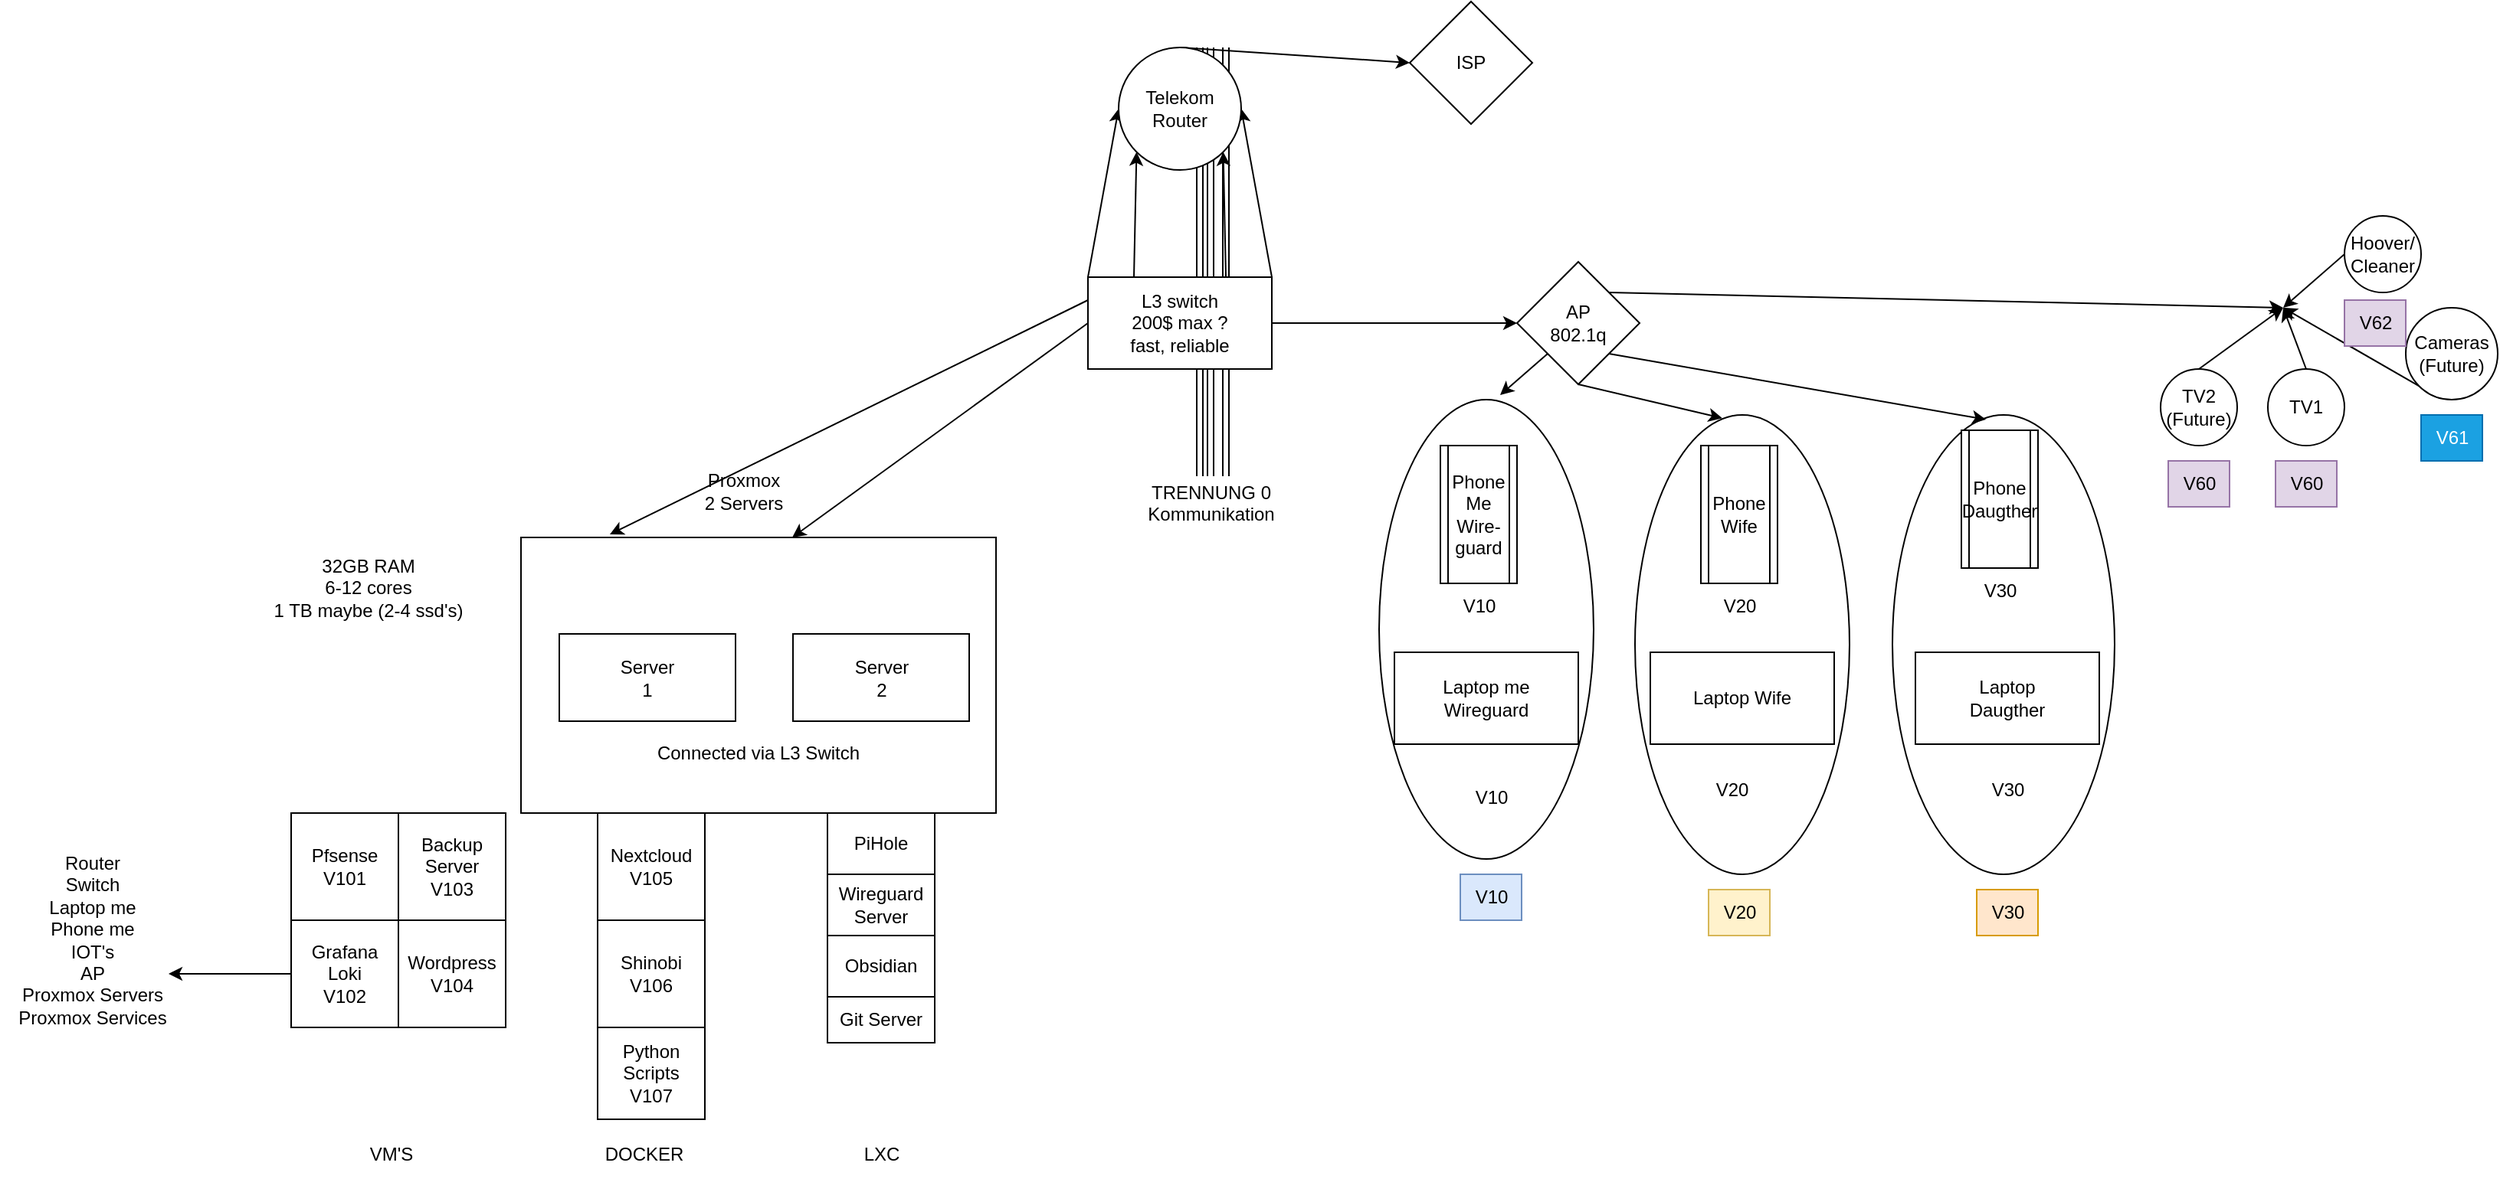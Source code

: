 <mxfile version="24.6.3" type="github">
  <diagram name="Seite-1" id="RwtbkHIzHLmDUBqfZZSh">
    <mxGraphModel dx="1981" dy="602" grid="1" gridSize="10" guides="1" tooltips="1" connect="1" arrows="1" fold="1" page="1" pageScale="1" pageWidth="827" pageHeight="1169" math="0" shadow="0">
      <root>
        <mxCell id="0" />
        <mxCell id="1" parent="0" />
        <mxCell id="YhDyGu8W53t1k5ZHfjgd-49" value="" style="ellipse;whiteSpace=wrap;html=1;" vertex="1" parent="1">
          <mxGeometry x="530" y="260" width="140" height="300" as="geometry" />
        </mxCell>
        <mxCell id="YhDyGu8W53t1k5ZHfjgd-50" value="" style="ellipse;whiteSpace=wrap;html=1;" vertex="1" parent="1">
          <mxGeometry x="697" y="270" width="140" height="300" as="geometry" />
        </mxCell>
        <mxCell id="YhDyGu8W53t1k5ZHfjgd-51" value="" style="ellipse;whiteSpace=wrap;html=1;" vertex="1" parent="1">
          <mxGeometry x="865" y="270" width="145" height="300" as="geometry" />
        </mxCell>
        <mxCell id="YhDyGu8W53t1k5ZHfjgd-13" value="" style="orthogonalLoop=1;jettySize=auto;html=1;rounded=0;targetPerimeterSpacing=15;shape=link;" edge="1" parent="1">
          <mxGeometry width="80" relative="1" as="geometry">
            <mxPoint x="413" y="30" as="sourcePoint" />
            <mxPoint x="413" y="310" as="targetPoint" />
          </mxGeometry>
        </mxCell>
        <mxCell id="YhDyGu8W53t1k5ZHfjgd-15" value="" style="orthogonalLoop=1;jettySize=auto;html=1;rounded=0;targetPerimeterSpacing=15;shape=link;" edge="1" parent="1">
          <mxGeometry width="80" relative="1" as="geometry">
            <mxPoint x="420" y="30" as="sourcePoint" />
            <mxPoint x="420" y="310" as="targetPoint" />
          </mxGeometry>
        </mxCell>
        <mxCell id="YhDyGu8W53t1k5ZHfjgd-16" value="" style="orthogonalLoop=1;jettySize=auto;html=1;rounded=0;targetPerimeterSpacing=15;shape=link;" edge="1" parent="1">
          <mxGeometry width="80" relative="1" as="geometry">
            <mxPoint x="430" y="30" as="sourcePoint" />
            <mxPoint x="430" y="310" as="targetPoint" />
          </mxGeometry>
        </mxCell>
        <mxCell id="YhDyGu8W53t1k5ZHfjgd-6" style="edgeStyle=none;rounded=0;orthogonalLoop=1;jettySize=auto;html=1;exitX=0;exitY=0;exitDx=0;exitDy=0;entryX=0;entryY=0.5;entryDx=0;entryDy=0;" edge="1" parent="1" source="YhDyGu8W53t1k5ZHfjgd-1" target="YhDyGu8W53t1k5ZHfjgd-2">
          <mxGeometry relative="1" as="geometry" />
        </mxCell>
        <mxCell id="YhDyGu8W53t1k5ZHfjgd-7" style="edgeStyle=none;rounded=0;orthogonalLoop=1;jettySize=auto;html=1;exitX=1;exitY=0;exitDx=0;exitDy=0;entryX=1;entryY=0.5;entryDx=0;entryDy=0;" edge="1" parent="1" source="YhDyGu8W53t1k5ZHfjgd-1" target="YhDyGu8W53t1k5ZHfjgd-2">
          <mxGeometry relative="1" as="geometry" />
        </mxCell>
        <mxCell id="YhDyGu8W53t1k5ZHfjgd-8" style="edgeStyle=none;rounded=0;orthogonalLoop=1;jettySize=auto;html=1;exitX=0.25;exitY=0;exitDx=0;exitDy=0;entryX=0;entryY=1;entryDx=0;entryDy=0;" edge="1" parent="1" source="YhDyGu8W53t1k5ZHfjgd-1" target="YhDyGu8W53t1k5ZHfjgd-2">
          <mxGeometry relative="1" as="geometry" />
        </mxCell>
        <mxCell id="YhDyGu8W53t1k5ZHfjgd-9" style="edgeStyle=none;rounded=0;orthogonalLoop=1;jettySize=auto;html=1;exitX=0.75;exitY=0;exitDx=0;exitDy=0;entryX=1;entryY=1;entryDx=0;entryDy=0;" edge="1" parent="1" source="YhDyGu8W53t1k5ZHfjgd-1" target="YhDyGu8W53t1k5ZHfjgd-2">
          <mxGeometry relative="1" as="geometry" />
        </mxCell>
        <mxCell id="YhDyGu8W53t1k5ZHfjgd-23" style="edgeStyle=none;rounded=0;orthogonalLoop=1;jettySize=auto;html=1;exitX=1;exitY=0.5;exitDx=0;exitDy=0;entryX=0;entryY=0.5;entryDx=0;entryDy=0;strokeColor=default;" edge="1" parent="1" source="YhDyGu8W53t1k5ZHfjgd-1" target="YhDyGu8W53t1k5ZHfjgd-22">
          <mxGeometry relative="1" as="geometry" />
        </mxCell>
        <mxCell id="YhDyGu8W53t1k5ZHfjgd-1" value="&lt;div&gt;L3 switch&lt;/div&gt;&lt;div&gt;200$ max ? &lt;br&gt;&lt;/div&gt;&lt;div&gt;fast, reliable&lt;br&gt;&lt;/div&gt;" style="whiteSpace=wrap;html=1;" vertex="1" parent="1">
          <mxGeometry x="340" y="180" width="120" height="60" as="geometry" />
        </mxCell>
        <mxCell id="YhDyGu8W53t1k5ZHfjgd-12" style="edgeStyle=none;rounded=0;orthogonalLoop=1;jettySize=auto;html=1;exitX=0.5;exitY=0;exitDx=0;exitDy=0;entryX=0;entryY=0.5;entryDx=0;entryDy=0;" edge="1" parent="1" source="YhDyGu8W53t1k5ZHfjgd-2" target="YhDyGu8W53t1k5ZHfjgd-10">
          <mxGeometry relative="1" as="geometry" />
        </mxCell>
        <mxCell id="YhDyGu8W53t1k5ZHfjgd-2" value="&lt;div&gt;Telekom&lt;/div&gt;&lt;div&gt;Router&lt;br&gt;&lt;/div&gt;" style="ellipse;whiteSpace=wrap;html=1;" vertex="1" parent="1">
          <mxGeometry x="360" y="30" width="80" height="80" as="geometry" />
        </mxCell>
        <mxCell id="YhDyGu8W53t1k5ZHfjgd-10" value="ISP" style="rhombus;whiteSpace=wrap;html=1;" vertex="1" parent="1">
          <mxGeometry x="550" width="80" height="80" as="geometry" />
        </mxCell>
        <mxCell id="YhDyGu8W53t1k5ZHfjgd-17" value="&lt;div&gt;TRENNUNG 0&lt;/div&gt;&lt;div&gt;Kommunikation&lt;/div&gt;&lt;div&gt;&lt;br&gt;&lt;/div&gt;" style="text;html=1;align=center;verticalAlign=middle;resizable=0;points=[];autosize=1;strokeColor=none;fillColor=none;" vertex="1" parent="1">
          <mxGeometry x="365" y="305" width="110" height="60" as="geometry" />
        </mxCell>
        <mxCell id="YhDyGu8W53t1k5ZHfjgd-18" value="&lt;div&gt;&lt;br&gt;&lt;/div&gt;&lt;div&gt;&lt;br&gt;&lt;/div&gt;&lt;div&gt;&lt;br&gt;&lt;/div&gt;&lt;div&gt;&lt;br&gt;&lt;/div&gt;&lt;div&gt;&lt;br&gt;&lt;/div&gt;&lt;div&gt;&lt;br&gt;&lt;/div&gt;&lt;div&gt;&lt;br&gt;&lt;/div&gt;&lt;div&gt;Connected via L3 Switch&lt;br&gt;&lt;/div&gt;" style="whiteSpace=wrap;html=1;" vertex="1" parent="1">
          <mxGeometry x="-30" y="350" width="310" height="180" as="geometry" />
        </mxCell>
        <mxCell id="YhDyGu8W53t1k5ZHfjgd-19" value="&lt;div&gt;Proxmox&lt;/div&gt;&lt;div&gt;2 Servers&lt;br&gt;&lt;/div&gt;" style="text;html=1;align=center;verticalAlign=middle;resizable=0;points=[];autosize=1;strokeColor=none;fillColor=none;" vertex="1" parent="1">
          <mxGeometry x="75" y="300" width="80" height="40" as="geometry" />
        </mxCell>
        <mxCell id="YhDyGu8W53t1k5ZHfjgd-20" style="edgeStyle=none;rounded=0;orthogonalLoop=1;jettySize=auto;html=1;exitX=0;exitY=0.25;exitDx=0;exitDy=0;entryX=0.187;entryY=-0.011;entryDx=0;entryDy=0;entryPerimeter=0;" edge="1" parent="1" source="YhDyGu8W53t1k5ZHfjgd-1" target="YhDyGu8W53t1k5ZHfjgd-18">
          <mxGeometry relative="1" as="geometry" />
        </mxCell>
        <mxCell id="YhDyGu8W53t1k5ZHfjgd-21" style="edgeStyle=none;rounded=0;orthogonalLoop=1;jettySize=auto;html=1;exitX=0;exitY=0.5;exitDx=0;exitDy=0;entryX=0.571;entryY=0;entryDx=0;entryDy=0;entryPerimeter=0;" edge="1" parent="1" source="YhDyGu8W53t1k5ZHfjgd-1" target="YhDyGu8W53t1k5ZHfjgd-18">
          <mxGeometry relative="1" as="geometry" />
        </mxCell>
        <mxCell id="YhDyGu8W53t1k5ZHfjgd-61" style="edgeStyle=none;rounded=0;orthogonalLoop=1;jettySize=auto;html=1;exitX=1;exitY=0;exitDx=0;exitDy=0;" edge="1" parent="1" source="YhDyGu8W53t1k5ZHfjgd-22">
          <mxGeometry relative="1" as="geometry">
            <mxPoint x="1120" y="200" as="targetPoint" />
          </mxGeometry>
        </mxCell>
        <mxCell id="YhDyGu8W53t1k5ZHfjgd-22" value="&lt;div&gt;AP&lt;/div&gt;&lt;div&gt;802.1q&lt;br&gt;&lt;/div&gt;" style="rhombus;whiteSpace=wrap;html=1;" vertex="1" parent="1">
          <mxGeometry x="620" y="170" width="80" height="80" as="geometry" />
        </mxCell>
        <mxCell id="YhDyGu8W53t1k5ZHfjgd-24" value="&lt;div&gt;Phone Me&lt;/div&gt;&lt;div&gt;Wire-guard&lt;br&gt;&lt;/div&gt;" style="shape=process;whiteSpace=wrap;html=1;backgroundOutline=1;" vertex="1" parent="1">
          <mxGeometry x="570" y="290" width="50" height="90" as="geometry" />
        </mxCell>
        <mxCell id="YhDyGu8W53t1k5ZHfjgd-25" value="&lt;div&gt;Phone&lt;/div&gt;&lt;div&gt;Wife&lt;br&gt;&lt;/div&gt;" style="shape=process;whiteSpace=wrap;html=1;backgroundOutline=1;" vertex="1" parent="1">
          <mxGeometry x="740" y="290" width="50" height="90" as="geometry" />
        </mxCell>
        <mxCell id="YhDyGu8W53t1k5ZHfjgd-26" value="&lt;div&gt;Phone&lt;/div&gt;&lt;div&gt;Daugther&lt;br&gt;&lt;/div&gt;" style="shape=process;whiteSpace=wrap;html=1;backgroundOutline=1;" vertex="1" parent="1">
          <mxGeometry x="910" y="280" width="50" height="90" as="geometry" />
        </mxCell>
        <mxCell id="YhDyGu8W53t1k5ZHfjgd-27" value="V10" style="text;html=1;align=center;verticalAlign=middle;resizable=0;points=[];autosize=1;strokeColor=none;fillColor=none;" vertex="1" parent="1">
          <mxGeometry x="575" y="380" width="40" height="30" as="geometry" />
        </mxCell>
        <mxCell id="YhDyGu8W53t1k5ZHfjgd-29" value="V20" style="text;html=1;align=center;verticalAlign=middle;resizable=0;points=[];autosize=1;strokeColor=none;fillColor=none;" vertex="1" parent="1">
          <mxGeometry x="745" y="380" width="40" height="30" as="geometry" />
        </mxCell>
        <mxCell id="YhDyGu8W53t1k5ZHfjgd-30" value="V30" style="text;html=1;align=center;verticalAlign=middle;resizable=0;points=[];autosize=1;strokeColor=none;fillColor=none;" vertex="1" parent="1">
          <mxGeometry x="915" y="370" width="40" height="30" as="geometry" />
        </mxCell>
        <mxCell id="YhDyGu8W53t1k5ZHfjgd-31" value="&lt;div&gt;Laptop me&lt;/div&gt;&lt;div&gt;Wireguard&lt;br&gt;&lt;/div&gt;" style="whiteSpace=wrap;html=1;" vertex="1" parent="1">
          <mxGeometry x="540" y="425" width="120" height="60" as="geometry" />
        </mxCell>
        <mxCell id="YhDyGu8W53t1k5ZHfjgd-32" value="&lt;div&gt;Laptop&lt;/div&gt;&lt;div&gt;Daugther&lt;br&gt;&lt;/div&gt;" style="whiteSpace=wrap;html=1;" vertex="1" parent="1">
          <mxGeometry x="880" y="425" width="120" height="60" as="geometry" />
        </mxCell>
        <mxCell id="YhDyGu8W53t1k5ZHfjgd-33" value="Laptop Wife" style="whiteSpace=wrap;html=1;" vertex="1" parent="1">
          <mxGeometry x="707" y="425" width="120" height="60" as="geometry" />
        </mxCell>
        <mxCell id="YhDyGu8W53t1k5ZHfjgd-36" value="V10" style="text;html=1;align=center;verticalAlign=middle;resizable=0;points=[];autosize=1;strokeColor=none;fillColor=none;" vertex="1" parent="1">
          <mxGeometry x="583" y="505" width="40" height="30" as="geometry" />
        </mxCell>
        <mxCell id="YhDyGu8W53t1k5ZHfjgd-37" value="V20" style="text;html=1;align=center;verticalAlign=middle;resizable=0;points=[];autosize=1;strokeColor=none;fillColor=none;" vertex="1" parent="1">
          <mxGeometry x="740" y="500" width="40" height="30" as="geometry" />
        </mxCell>
        <mxCell id="YhDyGu8W53t1k5ZHfjgd-38" value="V30" style="text;html=1;align=center;verticalAlign=middle;resizable=0;points=[];autosize=1;strokeColor=none;fillColor=none;" vertex="1" parent="1">
          <mxGeometry x="920" y="500" width="40" height="30" as="geometry" />
        </mxCell>
        <mxCell id="YhDyGu8W53t1k5ZHfjgd-63" style="edgeStyle=none;rounded=0;orthogonalLoop=1;jettySize=auto;html=1;exitX=0.5;exitY=0;exitDx=0;exitDy=0;" edge="1" parent="1" source="YhDyGu8W53t1k5ZHfjgd-40">
          <mxGeometry relative="1" as="geometry">
            <mxPoint x="1120" y="200" as="targetPoint" />
          </mxGeometry>
        </mxCell>
        <mxCell id="YhDyGu8W53t1k5ZHfjgd-40" value="TV1" style="ellipse;whiteSpace=wrap;html=1;" vertex="1" parent="1">
          <mxGeometry x="1110" y="240" width="50" height="50" as="geometry" />
        </mxCell>
        <mxCell id="YhDyGu8W53t1k5ZHfjgd-65" style="edgeStyle=none;rounded=0;orthogonalLoop=1;jettySize=auto;html=1;exitX=0;exitY=0.5;exitDx=0;exitDy=0;" edge="1" parent="1" source="YhDyGu8W53t1k5ZHfjgd-41">
          <mxGeometry relative="1" as="geometry">
            <mxPoint x="1120" y="200" as="targetPoint" />
          </mxGeometry>
        </mxCell>
        <mxCell id="YhDyGu8W53t1k5ZHfjgd-41" value="&lt;div&gt;Hoover/&lt;br&gt;&lt;/div&gt;&lt;div&gt;Cleaner&lt;br&gt;&lt;/div&gt;" style="ellipse;whiteSpace=wrap;html=1;" vertex="1" parent="1">
          <mxGeometry x="1160" y="140" width="50" height="50" as="geometry" />
        </mxCell>
        <mxCell id="YhDyGu8W53t1k5ZHfjgd-64" style="edgeStyle=none;rounded=0;orthogonalLoop=1;jettySize=auto;html=1;exitX=0;exitY=1;exitDx=0;exitDy=0;" edge="1" parent="1" source="YhDyGu8W53t1k5ZHfjgd-42">
          <mxGeometry relative="1" as="geometry">
            <mxPoint x="1120" y="200" as="targetPoint" />
          </mxGeometry>
        </mxCell>
        <mxCell id="YhDyGu8W53t1k5ZHfjgd-42" value="&lt;div&gt;&lt;br&gt;&lt;/div&gt;&lt;div&gt;Cameras&lt;/div&gt;&lt;div&gt;(Future)&lt;/div&gt;&lt;div&gt;&lt;br&gt;&lt;/div&gt;" style="ellipse;whiteSpace=wrap;html=1;" vertex="1" parent="1">
          <mxGeometry x="1200" y="200" width="60" height="60" as="geometry" />
        </mxCell>
        <mxCell id="YhDyGu8W53t1k5ZHfjgd-43" value="V60" style="text;html=1;align=center;verticalAlign=middle;resizable=0;points=[];autosize=1;strokeColor=#9673a6;fillColor=#e1d5e7;" vertex="1" parent="1">
          <mxGeometry x="1115" y="300" width="40" height="30" as="geometry" />
        </mxCell>
        <mxCell id="YhDyGu8W53t1k5ZHfjgd-44" value="V61" style="text;html=1;align=center;verticalAlign=middle;resizable=0;points=[];autosize=1;strokeColor=#006EAF;fillColor=#1ba1e2;fontColor=#ffffff;" vertex="1" parent="1">
          <mxGeometry x="1210" y="270" width="40" height="30" as="geometry" />
        </mxCell>
        <mxCell id="YhDyGu8W53t1k5ZHfjgd-45" value="V62" style="text;html=1;align=center;verticalAlign=middle;resizable=0;points=[];autosize=1;strokeColor=#9673a6;fillColor=#e1d5e7;" vertex="1" parent="1">
          <mxGeometry x="1160" y="195" width="40" height="30" as="geometry" />
        </mxCell>
        <mxCell id="YhDyGu8W53t1k5ZHfjgd-52" value="V10" style="text;html=1;align=center;verticalAlign=middle;resizable=0;points=[];autosize=1;strokeColor=#6c8ebf;fillColor=#dae8fc;" vertex="1" parent="1">
          <mxGeometry x="583" y="570" width="40" height="30" as="geometry" />
        </mxCell>
        <mxCell id="YhDyGu8W53t1k5ZHfjgd-53" value="V20" style="text;html=1;align=center;verticalAlign=middle;resizable=0;points=[];autosize=1;strokeColor=#d6b656;fillColor=#fff2cc;" vertex="1" parent="1">
          <mxGeometry x="745" y="580" width="40" height="30" as="geometry" />
        </mxCell>
        <mxCell id="YhDyGu8W53t1k5ZHfjgd-54" value="V30" style="text;html=1;align=center;verticalAlign=middle;resizable=0;points=[];autosize=1;strokeColor=#d79b00;fillColor=#ffe6cc;" vertex="1" parent="1">
          <mxGeometry x="920" y="580" width="40" height="30" as="geometry" />
        </mxCell>
        <mxCell id="YhDyGu8W53t1k5ZHfjgd-62" style="edgeStyle=none;rounded=0;orthogonalLoop=1;jettySize=auto;html=1;exitX=0.5;exitY=0;exitDx=0;exitDy=0;" edge="1" parent="1" source="YhDyGu8W53t1k5ZHfjgd-55">
          <mxGeometry relative="1" as="geometry">
            <mxPoint x="1120" y="200" as="targetPoint" />
          </mxGeometry>
        </mxCell>
        <mxCell id="YhDyGu8W53t1k5ZHfjgd-55" value="&lt;div&gt;TV2&lt;/div&gt;&lt;div&gt;(Future)&lt;br&gt;&lt;/div&gt;" style="ellipse;whiteSpace=wrap;html=1;" vertex="1" parent="1">
          <mxGeometry x="1040" y="240" width="50" height="50" as="geometry" />
        </mxCell>
        <mxCell id="YhDyGu8W53t1k5ZHfjgd-56" value="V60" style="text;html=1;align=center;verticalAlign=middle;resizable=0;points=[];autosize=1;strokeColor=#9673a6;fillColor=#e1d5e7;" vertex="1" parent="1">
          <mxGeometry x="1045" y="300" width="40" height="30" as="geometry" />
        </mxCell>
        <mxCell id="YhDyGu8W53t1k5ZHfjgd-57" style="edgeStyle=none;rounded=0;orthogonalLoop=1;jettySize=auto;html=1;exitX=0;exitY=1;exitDx=0;exitDy=0;entryX=0.564;entryY=-0.01;entryDx=0;entryDy=0;entryPerimeter=0;" edge="1" parent="1" source="YhDyGu8W53t1k5ZHfjgd-22" target="YhDyGu8W53t1k5ZHfjgd-49">
          <mxGeometry relative="1" as="geometry" />
        </mxCell>
        <mxCell id="YhDyGu8W53t1k5ZHfjgd-59" style="edgeStyle=none;rounded=0;orthogonalLoop=1;jettySize=auto;html=1;exitX=0.5;exitY=1;exitDx=0;exitDy=0;entryX=0.407;entryY=0.007;entryDx=0;entryDy=0;entryPerimeter=0;" edge="1" parent="1" source="YhDyGu8W53t1k5ZHfjgd-22" target="YhDyGu8W53t1k5ZHfjgd-50">
          <mxGeometry relative="1" as="geometry" />
        </mxCell>
        <mxCell id="YhDyGu8W53t1k5ZHfjgd-60" style="edgeStyle=none;rounded=0;orthogonalLoop=1;jettySize=auto;html=1;exitX=1;exitY=1;exitDx=0;exitDy=0;entryX=0.421;entryY=0.01;entryDx=0;entryDy=0;entryPerimeter=0;" edge="1" parent="1" source="YhDyGu8W53t1k5ZHfjgd-22" target="YhDyGu8W53t1k5ZHfjgd-51">
          <mxGeometry relative="1" as="geometry" />
        </mxCell>
        <mxCell id="YhDyGu8W53t1k5ZHfjgd-67" value="&lt;div&gt;Backup&lt;/div&gt;&lt;div&gt;Server&lt;br&gt;&lt;/div&gt;&lt;div&gt;V103&lt;br&gt;&lt;/div&gt;" style="whiteSpace=wrap;html=1;" vertex="1" parent="1">
          <mxGeometry x="-110" y="530" width="70" height="70" as="geometry" />
        </mxCell>
        <mxCell id="YhDyGu8W53t1k5ZHfjgd-69" value="&lt;div&gt;Wordpress&lt;br&gt;&lt;/div&gt;&lt;div&gt;V104&lt;br&gt;&lt;/div&gt;" style="whiteSpace=wrap;html=1;" vertex="1" parent="1">
          <mxGeometry x="-110" y="600" width="70" height="70" as="geometry" />
        </mxCell>
        <mxCell id="YhDyGu8W53t1k5ZHfjgd-71" value="&lt;div&gt;Shinobi&lt;/div&gt;&lt;div&gt;V106&lt;br&gt;&lt;/div&gt;" style="whiteSpace=wrap;html=1;" vertex="1" parent="1">
          <mxGeometry x="20" y="600" width="70" height="70" as="geometry" />
        </mxCell>
        <mxCell id="YhDyGu8W53t1k5ZHfjgd-74" value="&lt;div&gt;Nextcloud&lt;/div&gt;&lt;div&gt;V105&lt;br&gt;&lt;/div&gt;" style="whiteSpace=wrap;html=1;" vertex="1" parent="1">
          <mxGeometry x="20" y="530" width="70" height="70" as="geometry" />
        </mxCell>
        <mxCell id="YhDyGu8W53t1k5ZHfjgd-76" value="&lt;div&gt;Pfsense&lt;/div&gt;&lt;div&gt;V101&lt;br&gt;&lt;/div&gt;" style="whiteSpace=wrap;html=1;" vertex="1" parent="1">
          <mxGeometry x="-180" y="530" width="70" height="70" as="geometry" />
        </mxCell>
        <mxCell id="YhDyGu8W53t1k5ZHfjgd-77" value="PiHole" style="whiteSpace=wrap;html=1;" vertex="1" parent="1">
          <mxGeometry x="170" y="530" width="70" height="40" as="geometry" />
        </mxCell>
        <mxCell id="YhDyGu8W53t1k5ZHfjgd-78" value="&lt;div&gt;Wireguard&lt;/div&gt;&lt;div&gt;Server&lt;br&gt;&lt;/div&gt;" style="whiteSpace=wrap;html=1;" vertex="1" parent="1">
          <mxGeometry x="170" y="570" width="70" height="40" as="geometry" />
        </mxCell>
        <mxCell id="YhDyGu8W53t1k5ZHfjgd-79" value="Obsidian" style="whiteSpace=wrap;html=1;" vertex="1" parent="1">
          <mxGeometry x="170" y="610" width="70" height="40" as="geometry" />
        </mxCell>
        <mxCell id="YhDyGu8W53t1k5ZHfjgd-82" value="&lt;div&gt;Python &lt;br&gt;&lt;/div&gt;&lt;div&gt;Scripts&lt;br&gt;&lt;/div&gt;&lt;div&gt;V107&lt;br&gt;&lt;/div&gt;" style="whiteSpace=wrap;html=1;" vertex="1" parent="1">
          <mxGeometry x="20" y="670" width="70" height="60" as="geometry" />
        </mxCell>
        <mxCell id="YhDyGu8W53t1k5ZHfjgd-83" value="Git Server" style="whiteSpace=wrap;html=1;" vertex="1" parent="1">
          <mxGeometry x="170" y="650" width="70" height="30" as="geometry" />
        </mxCell>
        <mxCell id="YhDyGu8W53t1k5ZHfjgd-85" style="edgeStyle=none;rounded=0;orthogonalLoop=1;jettySize=auto;html=1;exitX=0;exitY=0.5;exitDx=0;exitDy=0;" edge="1" parent="1" source="YhDyGu8W53t1k5ZHfjgd-84">
          <mxGeometry relative="1" as="geometry">
            <mxPoint x="-260" y="635" as="targetPoint" />
          </mxGeometry>
        </mxCell>
        <mxCell id="YhDyGu8W53t1k5ZHfjgd-84" value="&lt;div&gt;Grafana&lt;/div&gt;&lt;div&gt;Loki&lt;br&gt;&lt;/div&gt;&lt;div&gt;V102&lt;br&gt;&lt;/div&gt;" style="whiteSpace=wrap;html=1;" vertex="1" parent="1">
          <mxGeometry x="-180" y="600" width="70" height="70" as="geometry" />
        </mxCell>
        <mxCell id="YhDyGu8W53t1k5ZHfjgd-86" value="&lt;div&gt;Router&lt;/div&gt;&lt;div&gt;Switch&lt;/div&gt;&lt;div&gt;Laptop me&lt;/div&gt;&lt;div&gt;Phone me&lt;/div&gt;&lt;div&gt;IOT&#39;s&lt;/div&gt;&lt;div&gt;AP&lt;/div&gt;&lt;div&gt;Proxmox Servers&lt;/div&gt;&lt;div&gt;Proxmox Services&lt;br&gt;&lt;/div&gt;" style="text;html=1;align=center;verticalAlign=middle;resizable=0;points=[];autosize=1;strokeColor=none;fillColor=none;" vertex="1" parent="1">
          <mxGeometry x="-370" y="548" width="120" height="130" as="geometry" />
        </mxCell>
        <mxCell id="YhDyGu8W53t1k5ZHfjgd-87" value="DOCKER" style="text;html=1;align=center;verticalAlign=middle;resizable=0;points=[];autosize=1;strokeColor=none;fillColor=none;" vertex="1" parent="1">
          <mxGeometry x="15" y="738" width="70" height="30" as="geometry" />
        </mxCell>
        <mxCell id="YhDyGu8W53t1k5ZHfjgd-88" value="VM&#39;S" style="text;html=1;align=center;verticalAlign=middle;resizable=0;points=[];autosize=1;strokeColor=none;fillColor=none;" vertex="1" parent="1">
          <mxGeometry x="-140" y="738" width="50" height="30" as="geometry" />
        </mxCell>
        <mxCell id="YhDyGu8W53t1k5ZHfjgd-89" value="LXC" style="text;html=1;align=center;verticalAlign=middle;resizable=0;points=[];autosize=1;strokeColor=none;fillColor=none;" vertex="1" parent="1">
          <mxGeometry x="185" y="738" width="40" height="30" as="geometry" />
        </mxCell>
        <mxCell id="YhDyGu8W53t1k5ZHfjgd-90" value="&lt;div&gt;32GB RAM&lt;/div&gt;&lt;div&gt;6-12 cores&lt;/div&gt;&lt;div&gt;1 TB maybe (2-4 ssd&#39;s)&lt;br&gt;&lt;/div&gt;" style="text;html=1;align=center;verticalAlign=middle;resizable=0;points=[];autosize=1;strokeColor=none;fillColor=none;" vertex="1" parent="1">
          <mxGeometry x="-205" y="353" width="150" height="60" as="geometry" />
        </mxCell>
        <mxCell id="YhDyGu8W53t1k5ZHfjgd-91" value="&lt;div&gt;Server &lt;br&gt;&lt;/div&gt;&lt;div&gt;1&lt;br&gt;&lt;/div&gt;" style="whiteSpace=wrap;html=1;" vertex="1" parent="1">
          <mxGeometry x="-5" y="413" width="115" height="57" as="geometry" />
        </mxCell>
        <mxCell id="YhDyGu8W53t1k5ZHfjgd-92" value="&lt;div&gt;Server&lt;/div&gt;&lt;div&gt;2&lt;br&gt;&lt;/div&gt;" style="whiteSpace=wrap;html=1;" vertex="1" parent="1">
          <mxGeometry x="147.5" y="413" width="115" height="57" as="geometry" />
        </mxCell>
      </root>
    </mxGraphModel>
  </diagram>
</mxfile>
